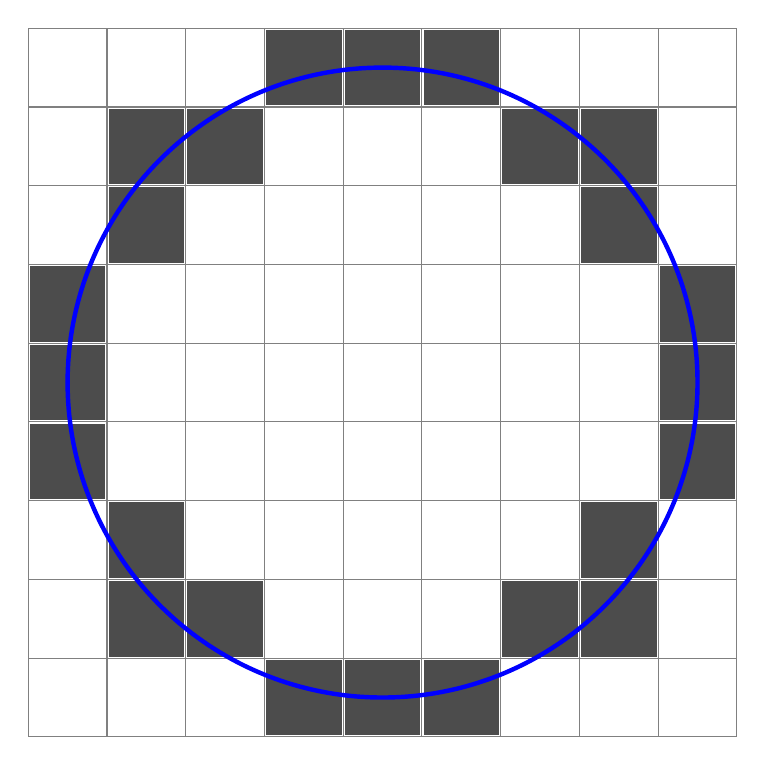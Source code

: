 ﻿\begin{tikzpicture}[scale=1]

\def\r{4}

\newcommand{\pixel}[3]{\fill[#3] (#1-0.48,#2-0.48) rectangle ++(0.96,0.96);}
\newcommand{\cross}[3]{
\draw[black,very thick] (#1-0.2,#2)--++(0.4,0);
\draw[black,very thick] (#1,#2-0.2)--++(0,0.4);
\node[black, below right] at (#1,#2) {#3};
}



% Arc de cercle de rayon r
\pgfmathtruncatemacro\i{0}
\pgfmathtruncatemacro\j{\r}
\pgfmathtruncatemacro\d{3-2*\r}

\foreach\i in {0,...,\r}{
    \pixel{\j}{\i}{black!70}   % copies
    \pixel{-\i}{\j}{black!70}
    \pixel{-\j}{\i}{black!70}
    \pixel{\i}{-\j}{black!70}
    \pixel{\j}{-\i}{black!70}
    \pixel{-\i}{-\j}{black!70}
    \pixel{-\j}{-\i}{black!70}

    \pixel{\i}{\j}{black!70}    % original

    \ifnum\d<0
         \pgfmathtruncatemacro\d{\d+4*\i+6}
         \global\let\d\d
   

    \else
         \pgfmathtruncatemacro\d{\d+4*\i-4*\j+10}
         \global\let\d\d
         \pgfmathtruncatemacro\j{\j-1}
         \global\let\j\j

    \fi

    \ifnum\i>\j
        \breakforeach
    \fi
        
}

% Grille
\pgfmathtruncatemacro\xmax{\r +1}
\pgfmathtruncatemacro\ymax{\r +1}

\draw[thin,gray,xshift=-0.5cm,yshift=-0.5cm] (-\xmax+1,-\ymax+1) grid (\xmax,\ymax);

%\draw[->,>=latex,thick] (-\xmax-1,0)--(\xmax+1,0) node[above]{$i$};
%\draw[->,>=latex,thick] (0,-\ymax-1)--(0,\ymax+1) node[left]{$j$};

% \foreach \x in {0,...,\r}{
%     \node[below] at (\x,-0.2) {\tiny $\x$};
% }
% \foreach \y in {0,...,\r}{
%     \node[left] at (-0.2,\y) {\tiny $\y$};
% }


% Vrai cercle
\draw[blue, ultra thick, opacity=1] (0,0) circle (\r);

% Arc
% \draw[red, ultra thick, opacity=0.9] (0,0) -- (90:\r);
% \draw[red, ultra thick, opacity=0.9] (0,0) -- (45:\r);
% \draw[red, ultra thick, opacity=0.9] (0,\r) arc (90:45:\r);

\end{tikzpicture}